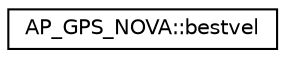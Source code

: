 digraph "Graphical Class Hierarchy"
{
 // INTERACTIVE_SVG=YES
  edge [fontname="Helvetica",fontsize="10",labelfontname="Helvetica",labelfontsize="10"];
  node [fontname="Helvetica",fontsize="10",shape=record];
  rankdir="LR";
  Node1 [label="AP_GPS_NOVA::bestvel",height=0.2,width=0.4,color="black", fillcolor="white", style="filled",URL="$structAP__GPS__NOVA_1_1bestvel.html"];
}
